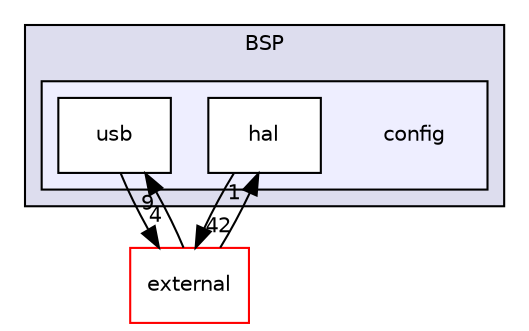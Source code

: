 digraph "/home/developer/mtrain-firmware/BSP/config" {
  compound=true
  node [ fontsize="10", fontname="Helvetica"];
  edge [ labelfontsize="10", labelfontname="Helvetica"];
  subgraph clusterdir_350c8a3315b9de76597c9530ef31a96a {
    graph [ bgcolor="#ddddee", pencolor="black", label="BSP" fontname="Helvetica", fontsize="10", URL="dir_350c8a3315b9de76597c9530ef31a96a.html"]
  subgraph clusterdir_2d1729a287dc608c9a490cc7e0110d19 {
    graph [ bgcolor="#eeeeff", pencolor="black", label="" URL="dir_2d1729a287dc608c9a490cc7e0110d19.html"];
    dir_2d1729a287dc608c9a490cc7e0110d19 [shape=plaintext label="config"];
    dir_fb89435db4e469025c17daf54f1009ff [shape=box label="hal" color="black" fillcolor="white" style="filled" URL="dir_fb89435db4e469025c17daf54f1009ff.html"];
    dir_78e6d2f99ff71d4b98c9ff37585e609b [shape=box label="usb" color="black" fillcolor="white" style="filled" URL="dir_78e6d2f99ff71d4b98c9ff37585e609b.html"];
  }
  }
  dir_397d9aeee4af8edecac90968d93b57df [shape=box label="external" fillcolor="white" style="filled" color="red" URL="dir_397d9aeee4af8edecac90968d93b57df.html"];
  dir_78e6d2f99ff71d4b98c9ff37585e609b->dir_397d9aeee4af8edecac90968d93b57df [headlabel="4", labeldistance=1.5 headhref="dir_000012_000015.html"];
  dir_397d9aeee4af8edecac90968d93b57df->dir_78e6d2f99ff71d4b98c9ff37585e609b [headlabel="9", labeldistance=1.5 headhref="dir_000015_000012.html"];
  dir_397d9aeee4af8edecac90968d93b57df->dir_fb89435db4e469025c17daf54f1009ff [headlabel="1", labeldistance=1.5 headhref="dir_000015_000011.html"];
  dir_fb89435db4e469025c17daf54f1009ff->dir_397d9aeee4af8edecac90968d93b57df [headlabel="42", labeldistance=1.5 headhref="dir_000011_000015.html"];
}
